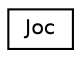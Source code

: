 digraph "Graphical Class Hierarchy"
{
  edge [fontname="Helvetica",fontsize="10",labelfontname="Helvetica",labelfontsize="10"];
  node [fontname="Helvetica",fontsize="10",shape=record];
  rankdir="LR";
  Node1 [label="Joc",height=0.2,width=0.4,color="black", fillcolor="white", style="filled",URL="$class_joc.html"];
}
